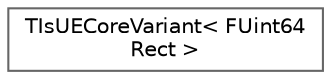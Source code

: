 digraph "Graphical Class Hierarchy"
{
 // INTERACTIVE_SVG=YES
 // LATEX_PDF_SIZE
  bgcolor="transparent";
  edge [fontname=Helvetica,fontsize=10,labelfontname=Helvetica,labelfontsize=10];
  node [fontname=Helvetica,fontsize=10,shape=box,height=0.2,width=0.4];
  rankdir="LR";
  Node0 [id="Node000000",label="TIsUECoreVariant\< FUint64\lRect \>",height=0.2,width=0.4,color="grey40", fillcolor="white", style="filled",URL="$d5/dae/structTIsUECoreVariant_3_01FUint64Rect_01_4.html",tooltip=" "];
}
